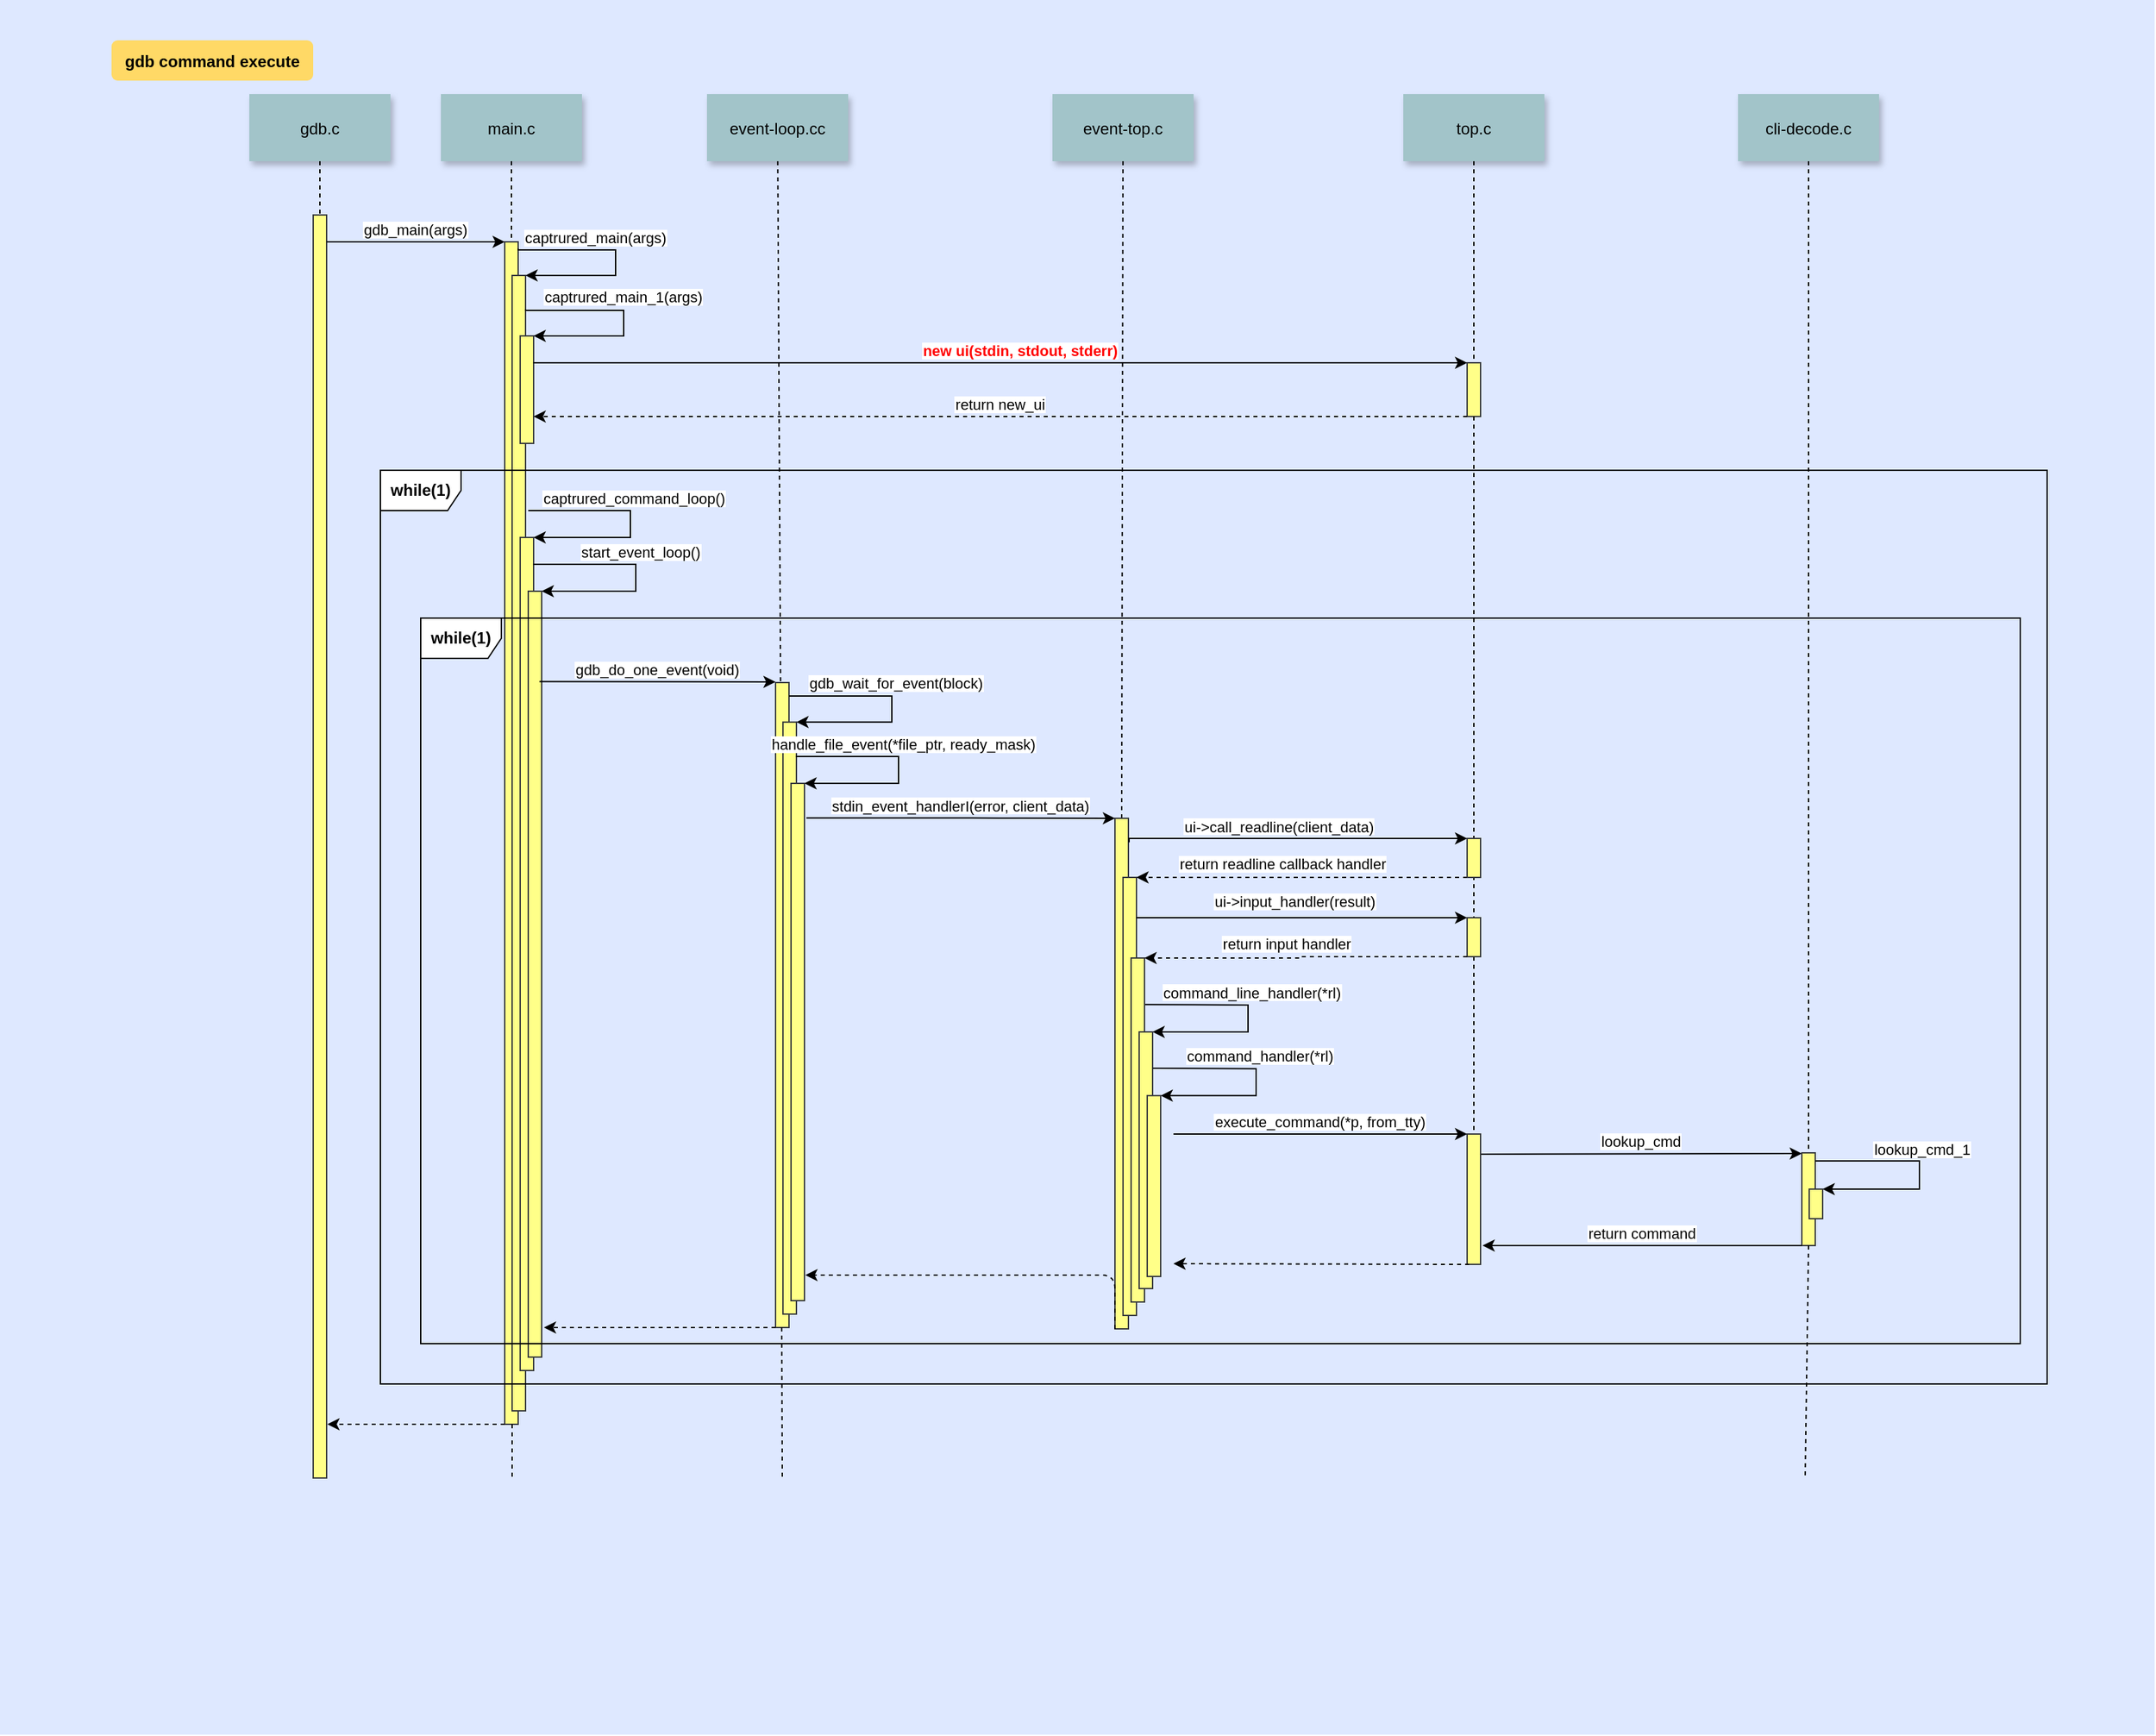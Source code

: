 <mxfile version="24.0.7" type="github">
  <diagram name="Page-1" id="9361dd3d-8414-5efd-6122-117bd74ce7a7">
    <mxGraphModel dx="2087" dy="1339" grid="1" gridSize="10" guides="1" tooltips="1" connect="1" arrows="1" fold="1" page="0" pageScale="1.5" pageWidth="826" pageHeight="1169" background="none" math="0" shadow="0">
      <root>
        <mxCell id="0" />
        <mxCell id="1" parent="0" />
        <mxCell id="69" value="" style="fillColor=#DEE8FF;strokeColor=none" parent="1" vertex="1">
          <mxGeometry x="-33" y="-10" width="1603" height="1291" as="geometry" />
        </mxCell>
        <mxCell id="2" value="" style="fillColor=#ffff88;strokeColor=#36393d;" parent="1" vertex="1">
          <mxGeometry x="200" y="150" width="10" height="940" as="geometry" />
        </mxCell>
        <mxCell id="4" value="gdb.c" style="shadow=1;fillColor=#A2C4C9;strokeColor=none" parent="1" vertex="1">
          <mxGeometry x="152.5" y="60" width="105" height="50" as="geometry" />
        </mxCell>
        <mxCell id="6" value="" style="fillColor=#ffff88;strokeColor=#36393d;" parent="1" vertex="1">
          <mxGeometry x="342.5" y="170" width="10" height="880" as="geometry" />
        </mxCell>
        <mxCell id="7" value="main.c" style="shadow=1;fillColor=#A2C4C9;strokeColor=none" parent="1" vertex="1">
          <mxGeometry x="295" y="60" width="105" height="50" as="geometry" />
        </mxCell>
        <mxCell id="8" value="" style="edgeStyle=none;endArrow=none;dashed=1" parent="1" source="7" target="6" edge="1">
          <mxGeometry x="272.335" y="165" width="100" height="100" as="geometry">
            <mxPoint x="347.259" y="110" as="sourcePoint" />
            <mxPoint x="347.576" y="165" as="targetPoint" />
          </mxGeometry>
        </mxCell>
        <mxCell id="9" value="gdb_main(args)" style="edgeStyle=none;verticalLabelPosition=top;verticalAlign=bottom;entryX=0;entryY=0;entryDx=0;entryDy=0;" parent="1" target="6" edge="1">
          <mxGeometry x="220" y="92" width="100" height="100" as="geometry">
            <mxPoint x="210" y="170" as="sourcePoint" />
            <mxPoint x="340" y="170" as="targetPoint" />
          </mxGeometry>
        </mxCell>
        <mxCell id="13" value="captrured_main(args)" style="edgeStyle=orthogonalEdgeStyle;verticalLabelPosition=top;verticalAlign=bottom;exitX=1.25;exitY=0.213;exitDx=0;exitDy=0;flowAnimation=0;rounded=0;strokeColor=default;jumpStyle=none;shadow=0;comic=0;noJump=0;exitPerimeter=0;entryX=1;entryY=0;entryDx=0;entryDy=0;" parent="1" target="NpjNhpAdD-cPr5dTdstZ-95" edge="1">
          <mxGeometry width="100" height="100" as="geometry">
            <mxPoint x="352.5" y="175.0" as="sourcePoint" />
            <mxPoint x="358" y="195" as="targetPoint" />
            <Array as="points">
              <mxPoint x="425" y="176" />
              <mxPoint x="425" y="195" />
            </Array>
            <mxPoint x="55" y="-9" as="offset" />
          </mxGeometry>
        </mxCell>
        <mxCell id="33" value="" style="edgeStyle=elbowEdgeStyle;elbow=horizontal;endArrow=none;dashed=1" parent="1" source="4" target="2" edge="1">
          <mxGeometry x="230.0" y="310" width="100" height="100" as="geometry">
            <mxPoint x="230.0" y="410" as="sourcePoint" />
            <mxPoint x="330" y="310" as="targetPoint" />
          </mxGeometry>
        </mxCell>
        <mxCell id="71" value="gdb command execute" style="rounded=1;fontStyle=1;fillColor=#FFD966;strokeColor=none" parent="1" vertex="1">
          <mxGeometry x="50" y="20" width="150" height="30" as="geometry" />
        </mxCell>
        <mxCell id="NpjNhpAdD-cPr5dTdstZ-95" value="" style="fillColor=#ffff88;strokeColor=#36393d;" parent="1" vertex="1">
          <mxGeometry x="348" y="195" width="10" height="845" as="geometry" />
        </mxCell>
        <mxCell id="NpjNhpAdD-cPr5dTdstZ-96" value="" style="fillColor=#ffff88;strokeColor=#36393d;" parent="1" vertex="1">
          <mxGeometry x="354" y="240" width="10" height="80" as="geometry" />
        </mxCell>
        <mxCell id="NpjNhpAdD-cPr5dTdstZ-100" value="captrured_main_1(args)" style="edgeStyle=orthogonalEdgeStyle;verticalLabelPosition=top;verticalAlign=bottom;exitX=1.25;exitY=0.213;exitDx=0;exitDy=0;flowAnimation=0;rounded=0;strokeColor=default;jumpStyle=none;shadow=0;comic=0;noJump=0;exitPerimeter=0;entryX=1;entryY=0;entryDx=0;entryDy=0;" parent="1" target="NpjNhpAdD-cPr5dTdstZ-96" edge="1">
          <mxGeometry width="100" height="100" as="geometry">
            <mxPoint x="358" y="220.0" as="sourcePoint" />
            <mxPoint x="363.5" y="240" as="targetPoint" />
            <Array as="points">
              <mxPoint x="431" y="221" />
              <mxPoint x="431" y="240" />
            </Array>
            <mxPoint x="70" y="-10" as="offset" />
          </mxGeometry>
        </mxCell>
        <mxCell id="NpjNhpAdD-cPr5dTdstZ-152" value="" style="fillColor=#ffff88;strokeColor=#36393d;" parent="1" vertex="1">
          <mxGeometry x="1058.5" y="260" width="10" height="40" as="geometry" />
        </mxCell>
        <mxCell id="NpjNhpAdD-cPr5dTdstZ-154" value="new ui(stdin, stdout, stderr)" style="edgeStyle=none;verticalLabelPosition=top;verticalAlign=bottom;entryX=0;entryY=0;entryDx=0;entryDy=0;strokeColor=default;fontStyle=1;fontColor=#ff0000;" parent="1" edge="1" target="NpjNhpAdD-cPr5dTdstZ-152">
          <mxGeometry width="100" height="100" as="geometry">
            <mxPoint x="363.75" y="260" as="sourcePoint" />
            <mxPoint x="567.5" y="260.42" as="targetPoint" />
            <mxPoint x="15" as="offset" />
          </mxGeometry>
        </mxCell>
        <mxCell id="NpjNhpAdD-cPr5dTdstZ-155" value="return new_ui" style="edgeStyle=none;verticalLabelPosition=top;verticalAlign=bottom;entryX=1;entryY=0.75;entryDx=0;entryDy=0;dashed=1;exitX=0;exitY=1;exitDx=0;exitDy=0;" parent="1" target="NpjNhpAdD-cPr5dTdstZ-96" edge="1" source="NpjNhpAdD-cPr5dTdstZ-152">
          <mxGeometry x="220" y="92" width="100" height="100" as="geometry">
            <mxPoint x="567.5" y="290" as="sourcePoint" />
            <mxPoint x="376.25" y="290" as="targetPoint" />
          </mxGeometry>
        </mxCell>
        <mxCell id="8tz-lUX5db71lzaxd9jw-120" value="" style="group" vertex="1" connectable="0" parent="1">
          <mxGeometry x="750" y="60" width="105" height="50" as="geometry" />
        </mxCell>
        <mxCell id="NpjNhpAdD-cPr5dTdstZ-157" value="event-top.c" style="shadow=1;fillColor=#A2C4C9;strokeColor=none" parent="8tz-lUX5db71lzaxd9jw-120" vertex="1">
          <mxGeometry width="105" height="50" as="geometry" />
        </mxCell>
        <mxCell id="8tz-lUX5db71lzaxd9jw-121" value="" style="group" vertex="1" connectable="0" parent="1">
          <mxGeometry x="493" y="60" width="105" height="50" as="geometry" />
        </mxCell>
        <mxCell id="24" value="event-loop.cc" style="shadow=1;fillColor=#A2C4C9;strokeColor=none" parent="8tz-lUX5db71lzaxd9jw-121" vertex="1">
          <mxGeometry width="105" height="50" as="geometry" />
        </mxCell>
        <mxCell id="8tz-lUX5db71lzaxd9jw-92" value="" style="edgeStyle=none;endArrow=none;dashed=1;exitX=0.5;exitY=1;exitDx=0;exitDy=0;entryX=0.5;entryY=0;entryDx=0;entryDy=0;" edge="1" parent="1" source="8tz-lUX5db71lzaxd9jw-86" target="NpjNhpAdD-cPr5dTdstZ-152">
          <mxGeometry x="1907.335" y="225" width="100" height="100" as="geometry">
            <mxPoint x="1254" y="120" as="sourcePoint" />
            <mxPoint x="1064" y="260" as="targetPoint" />
          </mxGeometry>
        </mxCell>
        <mxCell id="8tz-lUX5db71lzaxd9jw-86" value="top.c" style="shadow=1;fillColor=#A2C4C9;strokeColor=none" vertex="1" parent="1">
          <mxGeometry x="1011" y="60" width="105" height="50" as="geometry" />
        </mxCell>
        <mxCell id="8tz-lUX5db71lzaxd9jw-90" value="cli-decode.c" style="shadow=1;fillColor=#A2C4C9;strokeColor=none" vertex="1" parent="1">
          <mxGeometry x="1260" y="60" width="105" height="50" as="geometry" />
        </mxCell>
        <mxCell id="8tz-lUX5db71lzaxd9jw-97" value="" style="edgeStyle=none;endArrow=none;dashed=1;entryX=0.5;entryY=0;entryDx=0;entryDy=0;exitX=0.5;exitY=1;exitDx=0;exitDy=0;" edge="1" parent="1" source="8tz-lUX5db71lzaxd9jw-90" target="8tz-lUX5db71lzaxd9jw-93">
          <mxGeometry x="2147.335" y="225" width="100" height="100" as="geometry">
            <mxPoint x="1472.66" y="110" as="sourcePoint" />
            <mxPoint x="1472.66" y="760" as="targetPoint" />
          </mxGeometry>
        </mxCell>
        <mxCell id="NpjNhpAdD-cPr5dTdstZ-158" value="" style="edgeStyle=none;endArrow=none;dashed=1;entryX=0.5;entryY=0;entryDx=0;entryDy=0;" parent="1" source="NpjNhpAdD-cPr5dTdstZ-157" target="NpjNhpAdD-cPr5dTdstZ-161" edge="1">
          <mxGeometry x="1677.335" y="225" width="100" height="100" as="geometry">
            <mxPoint x="1212.259" y="110" as="sourcePoint" />
            <mxPoint x="1040" y="220" as="targetPoint" />
          </mxGeometry>
        </mxCell>
        <mxCell id="25" value="" style="edgeStyle=none;endArrow=none;dashed=1" parent="1" source="24" target="26" edge="1">
          <mxGeometry x="1237.335" y="225" width="100" height="100" as="geometry">
            <mxPoint x="772.259" y="110" as="sourcePoint" />
            <mxPoint x="772.576" y="165" as="targetPoint" />
          </mxGeometry>
        </mxCell>
        <mxCell id="8tz-lUX5db71lzaxd9jw-95" value="lookup_cmd" style="edgeStyle=elbowEdgeStyle;elbow=vertical;verticalLabelPosition=top;verticalAlign=bottom;entryX=0;entryY=0;entryDx=0;entryDy=0;exitX=1;exitY=0.25;exitDx=0;exitDy=0;" edge="1" parent="1" target="8tz-lUX5db71lzaxd9jw-93">
          <mxGeometry x="1495.355" y="693.736" width="138.142" height="100" as="geometry">
            <mxPoint x="1068.5" y="849" as="sourcePoint" />
            <mxPoint x="1432.5" y="787" as="targetPoint" />
            <Array as="points" />
          </mxGeometry>
        </mxCell>
        <mxCell id="8tz-lUX5db71lzaxd9jw-93" value="" style="fillColor=#ffff88;strokeColor=#36393d;" vertex="1" parent="1">
          <mxGeometry x="1307.5" y="848" width="10" height="69" as="geometry" />
        </mxCell>
        <mxCell id="8tz-lUX5db71lzaxd9jw-101" value="return command" style="edgeStyle=elbowEdgeStyle;elbow=vertical;verticalLabelPosition=top;verticalAlign=bottom;exitX=0;exitY=1;exitDx=0;exitDy=0;" edge="1" parent="1" source="8tz-lUX5db71lzaxd9jw-93">
          <mxGeometry x="1510" y="696.736" width="100" height="100" as="geometry">
            <mxPoint x="1454.5" y="869" as="sourcePoint" />
            <mxPoint x="1070" y="917" as="targetPoint" />
            <Array as="points" />
          </mxGeometry>
        </mxCell>
        <mxCell id="8tz-lUX5db71lzaxd9jw-100" value="lookup_cmd_1" style="edgeStyle=orthogonalEdgeStyle;verticalLabelPosition=top;verticalAlign=bottom;flowAnimation=0;rounded=0;strokeColor=default;jumpStyle=none;shadow=0;comic=0;noJump=0;entryX=1;entryY=0;entryDx=0;entryDy=0;exitX=1;exitY=0;exitDx=0;exitDy=0;" edge="1" parent="1" target="8tz-lUX5db71lzaxd9jw-99">
          <mxGeometry x="360" y="-375" width="100" height="100" as="geometry">
            <mxPoint x="1317.5" y="854" as="sourcePoint" />
            <mxPoint x="1323.0" y="874" as="targetPoint" />
            <Array as="points">
              <mxPoint x="1395" y="854" />
              <mxPoint x="1395" y="875" />
            </Array>
            <mxPoint x="77" y="-10" as="offset" />
          </mxGeometry>
        </mxCell>
        <mxCell id="8tz-lUX5db71lzaxd9jw-105" value="" style="group;strokeWidth=4;" vertex="1" connectable="0" parent="1">
          <mxGeometry x="796.5" y="599" width="222.5" height="380" as="geometry" />
        </mxCell>
        <mxCell id="NpjNhpAdD-cPr5dTdstZ-161" value="" style="fillColor=#ffff88;strokeColor=#36393d;" parent="8tz-lUX5db71lzaxd9jw-105" vertex="1">
          <mxGeometry width="10" height="380" as="geometry" />
        </mxCell>
        <mxCell id="8tz-lUX5db71lzaxd9jw-85" value="command_line_handler(*rl)" style="edgeStyle=orthogonalEdgeStyle;verticalLabelPosition=top;verticalAlign=bottom;flowAnimation=0;rounded=0;strokeColor=default;jumpStyle=none;shadow=0;comic=0;noJump=0;entryX=1;entryY=0;entryDx=0;entryDy=0;exitX=1.017;exitY=0.125;exitDx=0;exitDy=0;exitPerimeter=0;" edge="1" parent="8tz-lUX5db71lzaxd9jw-105" target="8tz-lUX5db71lzaxd9jw-84">
          <mxGeometry width="100" height="100" as="geometry">
            <mxPoint x="22.17" y="138.625" as="sourcePoint" />
            <mxPoint x="28.51" y="159" as="targetPoint" />
            <Array as="points">
              <mxPoint x="24" y="139" />
              <mxPoint x="99" y="139" />
              <mxPoint x="99" y="159" />
              <mxPoint x="28" y="159" />
            </Array>
            <mxPoint x="77" y="-10" as="offset" />
          </mxGeometry>
        </mxCell>
        <mxCell id="8tz-lUX5db71lzaxd9jw-73" value="" style="fillColor=#ffff88;strokeColor=#36393d;" vertex="1" parent="8tz-lUX5db71lzaxd9jw-105">
          <mxGeometry x="6" y="44" width="10" height="326" as="geometry" />
        </mxCell>
        <mxCell id="8tz-lUX5db71lzaxd9jw-83" value="ui-&gt;input_handler(result)" style="edgeStyle=orthogonalEdgeStyle;verticalLabelPosition=top;verticalAlign=bottom;flowAnimation=0;rounded=0;strokeColor=default;jumpStyle=none;shadow=0;comic=0;noJump=0;entryX=0;entryY=0;entryDx=0;entryDy=0;" edge="1" parent="8tz-lUX5db71lzaxd9jw-105" target="8tz-lUX5db71lzaxd9jw-137">
          <mxGeometry width="100" height="100" as="geometry">
            <mxPoint x="16" y="74" as="sourcePoint" />
            <mxPoint x="22.51" y="94" as="targetPoint" />
            <Array as="points">
              <mxPoint x="262" y="74" />
            </Array>
            <mxPoint x="-5" y="-3" as="offset" />
          </mxGeometry>
        </mxCell>
        <mxCell id="8tz-lUX5db71lzaxd9jw-82" value="" style="fillColor=#ffff88;strokeColor=#36393d;" vertex="1" parent="8tz-lUX5db71lzaxd9jw-105">
          <mxGeometry x="12" y="104" width="10" height="256" as="geometry" />
        </mxCell>
        <mxCell id="8tz-lUX5db71lzaxd9jw-84" value="" style="fillColor=#ffff88;strokeColor=#36393d;" vertex="1" parent="8tz-lUX5db71lzaxd9jw-105">
          <mxGeometry x="18" y="159" width="10" height="191" as="geometry" />
        </mxCell>
        <mxCell id="8tz-lUX5db71lzaxd9jw-99" value="" style="fillColor=#ffff88;strokeColor=#36393d;" vertex="1" parent="1">
          <mxGeometry x="1313" y="875" width="10" height="22" as="geometry" />
        </mxCell>
        <mxCell id="8tz-lUX5db71lzaxd9jw-128" value="" style="edgeStyle=none;endArrow=none;dashed=1;exitX=0.5;exitY=1;exitDx=0;exitDy=0;entryX=0.5;entryY=0;entryDx=0;entryDy=0;" edge="1" parent="1" source="NpjNhpAdD-cPr5dTdstZ-152" target="8tz-lUX5db71lzaxd9jw-89">
          <mxGeometry x="1907.335" y="225" width="100" height="100" as="geometry">
            <mxPoint x="1063.24" y="310" as="sourcePoint" />
            <mxPoint x="1063.24" y="460" as="targetPoint" />
          </mxGeometry>
        </mxCell>
        <mxCell id="8tz-lUX5db71lzaxd9jw-129" value="stdin_event_handlerI(error, client_data)" style="edgeStyle=elbowEdgeStyle;elbow=horizontal;verticalLabelPosition=top;verticalAlign=bottom;entryX=0;entryY=0;entryDx=0;entryDy=0;exitX=1.141;exitY=0.067;exitDx=0;exitDy=0;exitPerimeter=0;" edge="1" parent="1" source="NpjNhpAdD-cPr5dTdstZ-143" target="NpjNhpAdD-cPr5dTdstZ-161">
          <mxGeometry x="580" y="374.736" width="100" height="100" as="geometry">
            <mxPoint x="570" y="599" as="sourcePoint" />
            <mxPoint x="784" y="590.5" as="targetPoint" />
            <Array as="points">
              <mxPoint x="700" y="600" />
            </Array>
          </mxGeometry>
        </mxCell>
        <mxCell id="NpjNhpAdD-cPr5dTdstZ-94" value="captrured_command_loop()" style="edgeStyle=orthogonalEdgeStyle;verticalLabelPosition=top;verticalAlign=bottom;flowAnimation=0;rounded=0;strokeColor=default;jumpStyle=none;shadow=0;comic=0;noJump=0;entryX=1;entryY=0;entryDx=0;entryDy=0;" parent="1" target="NpjNhpAdD-cPr5dTdstZ-102" edge="1">
          <mxGeometry x="250" y="330" width="100" height="100" as="geometry">
            <mxPoint x="360" y="370" as="sourcePoint" />
            <mxPoint x="366.25" y="389.39" as="targetPoint" />
            <Array as="points">
              <mxPoint x="436" y="370" />
              <mxPoint x="436" y="390" />
            </Array>
            <mxPoint x="77" y="-10" as="offset" />
          </mxGeometry>
        </mxCell>
        <mxCell id="NpjNhpAdD-cPr5dTdstZ-102" value="" style="fillColor=#ffff88;strokeColor=#36393d;" parent="1" vertex="1">
          <mxGeometry x="354" y="390" width="10" height="620" as="geometry" />
        </mxCell>
        <mxCell id="NpjNhpAdD-cPr5dTdstZ-106" value="start_event_loop()" style="edgeStyle=orthogonalEdgeStyle;verticalLabelPosition=top;verticalAlign=bottom;flowAnimation=0;rounded=0;strokeColor=default;jumpStyle=none;shadow=0;comic=0;noJump=0;entryX=1;entryY=0;entryDx=0;entryDy=0;" parent="1" target="NpjNhpAdD-cPr5dTdstZ-107" edge="1">
          <mxGeometry x="250" y="330" width="100" height="100" as="geometry">
            <mxPoint x="363.75" y="410.04" as="sourcePoint" />
            <mxPoint x="380" y="430" as="targetPoint" />
            <Array as="points">
              <mxPoint x="440" y="410" />
              <mxPoint x="440" y="430" />
            </Array>
            <mxPoint x="77" y="-10" as="offset" />
          </mxGeometry>
        </mxCell>
        <mxCell id="NpjNhpAdD-cPr5dTdstZ-107" value="" style="fillColor=#ffff88;strokeColor=#36393d;" parent="1" vertex="1">
          <mxGeometry x="360" y="430" width="10" height="570" as="geometry" />
        </mxCell>
        <mxCell id="34" value="gdb_do_one_event(void)" style="edgeStyle=elbowEdgeStyle;elbow=vertical;verticalLabelPosition=top;verticalAlign=bottom;entryX=0;entryY=0;entryDx=0;entryDy=0;exitX=0.833;exitY=0.118;exitDx=0;exitDy=0;exitPerimeter=0;" parent="1" target="26" edge="1" source="NpjNhpAdD-cPr5dTdstZ-107">
          <mxGeometry x="830" y="704.736" width="100" height="100" as="geometry">
            <mxPoint x="372.5" y="482.82" as="sourcePoint" />
            <mxPoint x="740" y="482" as="targetPoint" />
            <Array as="points" />
          </mxGeometry>
        </mxCell>
        <mxCell id="8tz-lUX5db71lzaxd9jw-89" value="" style="fillColor=#ffff88;strokeColor=#36393d;" vertex="1" parent="1">
          <mxGeometry x="1058.5" y="834" width="10" height="97" as="geometry" />
        </mxCell>
        <mxCell id="8tz-lUX5db71lzaxd9jw-104" value="" style="group" vertex="1" connectable="0" parent="1">
          <mxGeometry x="544" y="498" width="91.51" height="520" as="geometry" />
        </mxCell>
        <mxCell id="26" value="" style="fillColor=#ffff88;strokeColor=#36393d;" parent="8tz-lUX5db71lzaxd9jw-104" vertex="1">
          <mxGeometry width="10" height="480" as="geometry" />
        </mxCell>
        <mxCell id="NpjNhpAdD-cPr5dTdstZ-138" value="" style="fillColor=#ffff88;strokeColor=#36393d;" parent="8tz-lUX5db71lzaxd9jw-104" vertex="1">
          <mxGeometry x="5.51" y="29.41" width="10" height="440.59" as="geometry" />
        </mxCell>
        <mxCell id="NpjNhpAdD-cPr5dTdstZ-136" value="gdb_wait_for_event(block)" style="edgeStyle=orthogonalEdgeStyle;verticalLabelPosition=top;verticalAlign=bottom;flowAnimation=0;rounded=0;strokeColor=default;jumpStyle=none;shadow=0;comic=0;noJump=0;entryX=1;entryY=0;entryDx=0;entryDy=0;" parent="8tz-lUX5db71lzaxd9jw-104" target="NpjNhpAdD-cPr5dTdstZ-138" edge="1">
          <mxGeometry x="-300" y="-290" width="100" height="100" as="geometry">
            <mxPoint x="10" y="10" as="sourcePoint" />
            <mxPoint x="20" y="29.96" as="targetPoint" />
            <Array as="points">
              <mxPoint x="86.51" y="10" />
              <mxPoint x="86.51" y="29" />
            </Array>
            <mxPoint x="77" y="-10" as="offset" />
          </mxGeometry>
        </mxCell>
        <mxCell id="NpjNhpAdD-cPr5dTdstZ-144" value="handle_file_event(*file_ptr, ready_mask)" style="edgeStyle=orthogonalEdgeStyle;verticalLabelPosition=top;verticalAlign=bottom;flowAnimation=0;rounded=0;strokeColor=default;jumpStyle=none;shadow=0;comic=0;noJump=0;entryX=1;entryY=0;entryDx=0;entryDy=0;" parent="8tz-lUX5db71lzaxd9jw-104" target="NpjNhpAdD-cPr5dTdstZ-143" edge="1">
          <mxGeometry x="-610" y="-700" width="100" height="100" as="geometry">
            <mxPoint x="15" y="55" as="sourcePoint" />
            <mxPoint x="25" y="74.96" as="targetPoint" />
            <Array as="points">
              <mxPoint x="91.51" y="55" />
              <mxPoint x="91.51" y="75" />
            </Array>
            <mxPoint x="77" y="-10" as="offset" />
          </mxGeometry>
        </mxCell>
        <mxCell id="NpjNhpAdD-cPr5dTdstZ-143" value="" style="fillColor=#ffff88;strokeColor=#36393d;" parent="8tz-lUX5db71lzaxd9jw-104" vertex="1">
          <mxGeometry x="11.51" y="75" width="10" height="385" as="geometry" />
        </mxCell>
        <mxCell id="8tz-lUX5db71lzaxd9jw-141" value="" style="edgeStyle=none;endArrow=none;dashed=1;exitX=0.5;exitY=1;exitDx=0;exitDy=0;" edge="1" parent="8tz-lUX5db71lzaxd9jw-104">
          <mxGeometry x="-167.429" y="-125.303" width="100" height="100" as="geometry">
            <mxPoint x="4.58" y="480" as="sourcePoint" />
            <mxPoint x="5" y="592" as="targetPoint" />
          </mxGeometry>
        </mxCell>
        <mxCell id="8tz-lUX5db71lzaxd9jw-75" value="ui-&gt;call_readline(client_data)" style="edgeStyle=orthogonalEdgeStyle;verticalLabelPosition=top;verticalAlign=bottom;flowAnimation=0;rounded=0;strokeColor=default;jumpStyle=none;shadow=0;comic=0;noJump=0;entryX=0;entryY=0;entryDx=0;entryDy=0;exitX=1.05;exitY=0.047;exitDx=0;exitDy=0;exitPerimeter=0;" edge="1" parent="1" source="NpjNhpAdD-cPr5dTdstZ-161" target="8tz-lUX5db71lzaxd9jw-130">
          <mxGeometry width="100" height="100" as="geometry">
            <mxPoint x="810" y="614" as="sourcePoint" />
            <mxPoint x="1046.02" y="613" as="targetPoint" />
            <Array as="points">
              <mxPoint x="840" y="614" />
              <mxPoint x="840" y="614" />
            </Array>
            <mxPoint x="-14" y="-1" as="offset" />
          </mxGeometry>
        </mxCell>
        <mxCell id="8tz-lUX5db71lzaxd9jw-136" value="return readline callback handler" style="edgeStyle=orthogonalEdgeStyle;verticalLabelPosition=top;verticalAlign=bottom;flowAnimation=0;rounded=0;strokeColor=default;jumpStyle=none;shadow=0;comic=0;noJump=0;entryX=1;entryY=0;entryDx=0;entryDy=0;exitX=0;exitY=1;exitDx=0;exitDy=0;dashed=1;" edge="1" parent="1" source="8tz-lUX5db71lzaxd9jw-130" target="8tz-lUX5db71lzaxd9jw-73">
          <mxGeometry width="100" height="100" as="geometry">
            <mxPoint x="1061.5" y="640" as="sourcePoint" />
            <mxPoint x="820" y="640" as="targetPoint" />
            <Array as="points">
              <mxPoint x="813" y="643" />
            </Array>
            <mxPoint x="-14" y="-1" as="offset" />
          </mxGeometry>
        </mxCell>
        <mxCell id="8tz-lUX5db71lzaxd9jw-137" value="" style="fillColor=#ffff88;strokeColor=#36393d;" vertex="1" parent="1">
          <mxGeometry x="1058.5" y="673" width="10" height="29" as="geometry" />
        </mxCell>
        <mxCell id="8tz-lUX5db71lzaxd9jw-138" value="return input handler" style="edgeStyle=orthogonalEdgeStyle;verticalLabelPosition=top;verticalAlign=bottom;flowAnimation=0;rounded=0;strokeColor=default;jumpStyle=none;shadow=0;comic=0;noJump=0;exitX=0;exitY=1;exitDx=0;exitDy=0;dashed=1;entryX=1;entryY=0;entryDx=0;entryDy=0;" edge="1" parent="1" source="8tz-lUX5db71lzaxd9jw-137" target="8tz-lUX5db71lzaxd9jw-82">
          <mxGeometry width="100" height="100" as="geometry">
            <mxPoint x="1058.5" y="702" as="sourcePoint" />
            <mxPoint x="813" y="702" as="targetPoint" />
            <Array as="points">
              <mxPoint x="936" y="702" />
              <mxPoint x="818" y="703" />
            </Array>
            <mxPoint x="-14" y="-1" as="offset" />
          </mxGeometry>
        </mxCell>
        <mxCell id="NpjNhpAdD-cPr5dTdstZ-162" value="execute_command(*p, from_tty)" style="edgeStyle=elbowEdgeStyle;elbow=vertical;verticalLabelPosition=top;verticalAlign=bottom;entryX=0;entryY=0;entryDx=0;entryDy=0;" parent="1" edge="1" target="8tz-lUX5db71lzaxd9jw-89">
          <mxGeometry x="2050" y="1115.736" width="100" height="100" as="geometry">
            <mxPoint x="840" y="834" as="sourcePoint" />
            <mxPoint x="1058.5" y="833.0" as="targetPoint" />
            <Array as="points" />
          </mxGeometry>
        </mxCell>
        <mxCell id="8tz-lUX5db71lzaxd9jw-139" value="" style="edgeStyle=elbowEdgeStyle;elbow=vertical;verticalLabelPosition=top;verticalAlign=bottom;dashed=1;" edge="1" parent="1">
          <mxGeometry x="1510" y="696.736" width="100" height="100" as="geometry">
            <mxPoint x="1060" y="931" as="sourcePoint" />
            <mxPoint x="840" y="930" as="targetPoint" />
            <Array as="points" />
          </mxGeometry>
        </mxCell>
        <mxCell id="NpjNhpAdD-cPr5dTdstZ-169" value="" style="edgeStyle=none;endArrow=none;dashed=1;exitX=0.5;exitY=1;exitDx=0;exitDy=0;" parent="1" edge="1">
          <mxGeometry x="376.571" y="372.697" width="100" height="100" as="geometry">
            <mxPoint x="348" y="1050" as="sourcePoint" />
            <mxPoint x="348" y="1090" as="targetPoint" />
          </mxGeometry>
        </mxCell>
        <mxCell id="8tz-lUX5db71lzaxd9jw-144" value="" style="edgeStyle=none;endArrow=none;dashed=1;exitX=0.5;exitY=1;exitDx=0;exitDy=0;" edge="1" parent="1" source="8tz-lUX5db71lzaxd9jw-93">
          <mxGeometry x="376.571" y="372.697" width="100" height="100" as="geometry">
            <mxPoint x="1312.08" y="876" as="sourcePoint" />
            <mxPoint x="1310" y="1090" as="targetPoint" />
          </mxGeometry>
        </mxCell>
        <mxCell id="8tz-lUX5db71lzaxd9jw-148" value="" style="edgeStyle=elbowEdgeStyle;elbow=vertical;verticalLabelPosition=top;verticalAlign=bottom;dashed=1;exitX=0;exitY=1;exitDx=0;exitDy=0;entryX=1.167;entryY=0.966;entryDx=0;entryDy=0;entryPerimeter=0;" edge="1" parent="1" source="26">
          <mxGeometry x="1230" y="253.736" width="100" height="100" as="geometry">
            <mxPoint x="544" y="976.0" as="sourcePoint" />
            <mxPoint x="371.67" y="978.62" as="targetPoint" />
            <Array as="points">
              <mxPoint x="460" y="978" />
            </Array>
          </mxGeometry>
        </mxCell>
        <mxCell id="8tz-lUX5db71lzaxd9jw-149" value="" style="edgeStyle=elbowEdgeStyle;elbow=vertical;verticalLabelPosition=top;verticalAlign=bottom;dashed=1;exitX=0;exitY=1;exitDx=0;exitDy=0;entryX=1.055;entryY=0.958;entryDx=0;entryDy=0;entryPerimeter=0;" edge="1" parent="1" source="6" target="2">
          <mxGeometry x="1230" y="253.736" width="100" height="100" as="geometry">
            <mxPoint x="342.5" y="1050" as="sourcePoint" />
            <mxPoint x="170.17" y="1050.62" as="targetPoint" />
            <Array as="points">
              <mxPoint x="258.5" y="1050" />
            </Array>
          </mxGeometry>
        </mxCell>
        <mxCell id="8tz-lUX5db71lzaxd9jw-140" value="" style="edgeStyle=elbowEdgeStyle;elbow=vertical;verticalLabelPosition=top;verticalAlign=bottom;dashed=1;exitX=0;exitY=1;exitDx=0;exitDy=0;entryX=1.064;entryY=0.951;entryDx=0;entryDy=0;entryPerimeter=0;" edge="1" parent="1" source="NpjNhpAdD-cPr5dTdstZ-161" target="NpjNhpAdD-cPr5dTdstZ-143">
          <mxGeometry x="1510" y="696.736" width="100" height="100" as="geometry">
            <mxPoint x="790" y="970" as="sourcePoint" />
            <mxPoint x="570" y="939" as="targetPoint" />
            <Array as="points">
              <mxPoint x="680" y="939" />
            </Array>
          </mxGeometry>
        </mxCell>
        <mxCell id="8tz-lUX5db71lzaxd9jw-150" value="command_handler(*rl)" style="edgeStyle=orthogonalEdgeStyle;verticalLabelPosition=top;verticalAlign=bottom;flowAnimation=0;rounded=0;strokeColor=default;jumpStyle=none;shadow=0;comic=0;noJump=0;entryX=1;entryY=0;entryDx=0;entryDy=0;exitX=1.017;exitY=0.125;exitDx=0;exitDy=0;exitPerimeter=0;" edge="1" parent="1" target="8tz-lUX5db71lzaxd9jw-151">
          <mxGeometry width="100" height="100" as="geometry">
            <mxPoint x="824.67" y="785.035" as="sourcePoint" />
            <mxPoint x="831.01" y="805.41" as="targetPoint" />
            <Array as="points">
              <mxPoint x="826.5" y="785.41" />
              <mxPoint x="901.5" y="785.41" />
              <mxPoint x="901.5" y="805.41" />
              <mxPoint x="830.5" y="805.41" />
            </Array>
            <mxPoint x="77" y="-10" as="offset" />
          </mxGeometry>
        </mxCell>
        <mxCell id="8tz-lUX5db71lzaxd9jw-151" value="" style="fillColor=#ffff88;strokeColor=#36393d;" vertex="1" parent="1">
          <mxGeometry x="820.5" y="805.41" width="10" height="134.59" as="geometry" />
        </mxCell>
        <mxCell id="8tz-lUX5db71lzaxd9jw-157" value="&lt;span style=&quot;font-weight: 700;&quot;&gt;while(1)&lt;/span&gt;" style="shape=umlFrame;whiteSpace=wrap;html=1;pointerEvents=0;" vertex="1" parent="1">
          <mxGeometry x="250" y="340" width="1240" height="680" as="geometry" />
        </mxCell>
        <mxCell id="8tz-lUX5db71lzaxd9jw-130" value="" style="fillColor=#ffff88;strokeColor=#36393d;" vertex="1" parent="1">
          <mxGeometry x="1058.5" y="614" width="10" height="29" as="geometry" />
        </mxCell>
        <mxCell id="8tz-lUX5db71lzaxd9jw-158" value="&lt;span style=&quot;font-weight: 700;&quot;&gt;while(1)&lt;/span&gt;" style="shape=umlFrame;whiteSpace=wrap;html=1;pointerEvents=0;" vertex="1" parent="1">
          <mxGeometry x="280" y="450" width="1190" height="540" as="geometry" />
        </mxCell>
      </root>
    </mxGraphModel>
  </diagram>
</mxfile>
